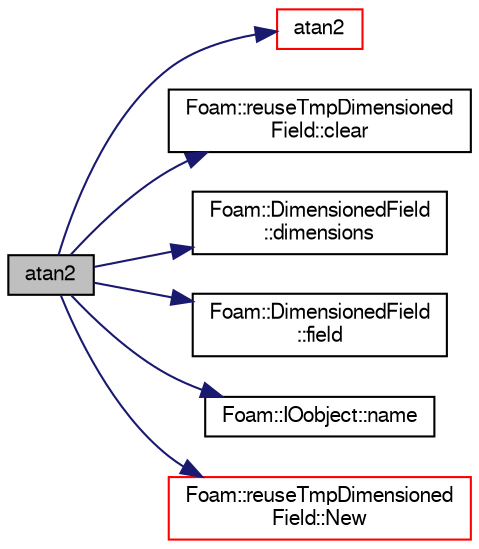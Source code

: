 digraph "atan2"
{
  bgcolor="transparent";
  edge [fontname="FreeSans",fontsize="10",labelfontname="FreeSans",labelfontsize="10"];
  node [fontname="FreeSans",fontsize="10",shape=record];
  rankdir="LR";
  Node61147 [label="atan2",height=0.2,width=0.4,color="black", fillcolor="grey75", style="filled", fontcolor="black"];
  Node61147 -> Node61148 [color="midnightblue",fontsize="10",style="solid",fontname="FreeSans"];
  Node61148 [label="atan2",height=0.2,width=0.4,color="red",URL="$a21124.html#a7c3244436f5bb68e49184c00b86ccc8d"];
  Node61147 -> Node61152 [color="midnightblue",fontsize="10",style="solid",fontname="FreeSans"];
  Node61152 [label="Foam::reuseTmpDimensioned\lField::clear",height=0.2,width=0.4,color="black",URL="$a26394.html#aaa3059115b3dd8823d59eb56c23db009"];
  Node61147 -> Node61153 [color="midnightblue",fontsize="10",style="solid",fontname="FreeSans"];
  Node61153 [label="Foam::DimensionedField\l::dimensions",height=0.2,width=0.4,color="black",URL="$a26390.html#a66989c1e0666e0d0c93a2056ce75599e",tooltip="Return dimensions. "];
  Node61147 -> Node61154 [color="midnightblue",fontsize="10",style="solid",fontname="FreeSans"];
  Node61154 [label="Foam::DimensionedField\l::field",height=0.2,width=0.4,color="black",URL="$a26390.html#a969c81597ae68f5a36efafe599ec1e89"];
  Node61147 -> Node61155 [color="midnightblue",fontsize="10",style="solid",fontname="FreeSans"];
  Node61155 [label="Foam::IOobject::name",height=0.2,width=0.4,color="black",URL="$a26142.html#acc80e00a8ac919288fb55bd14cc88bf6",tooltip="Return name. "];
  Node61147 -> Node61156 [color="midnightblue",fontsize="10",style="solid",fontname="FreeSans"];
  Node61156 [label="Foam::reuseTmpDimensioned\lField::New",height=0.2,width=0.4,color="red",URL="$a26394.html#a7006645d025d8a6d6ccb92599751a50b"];
}
